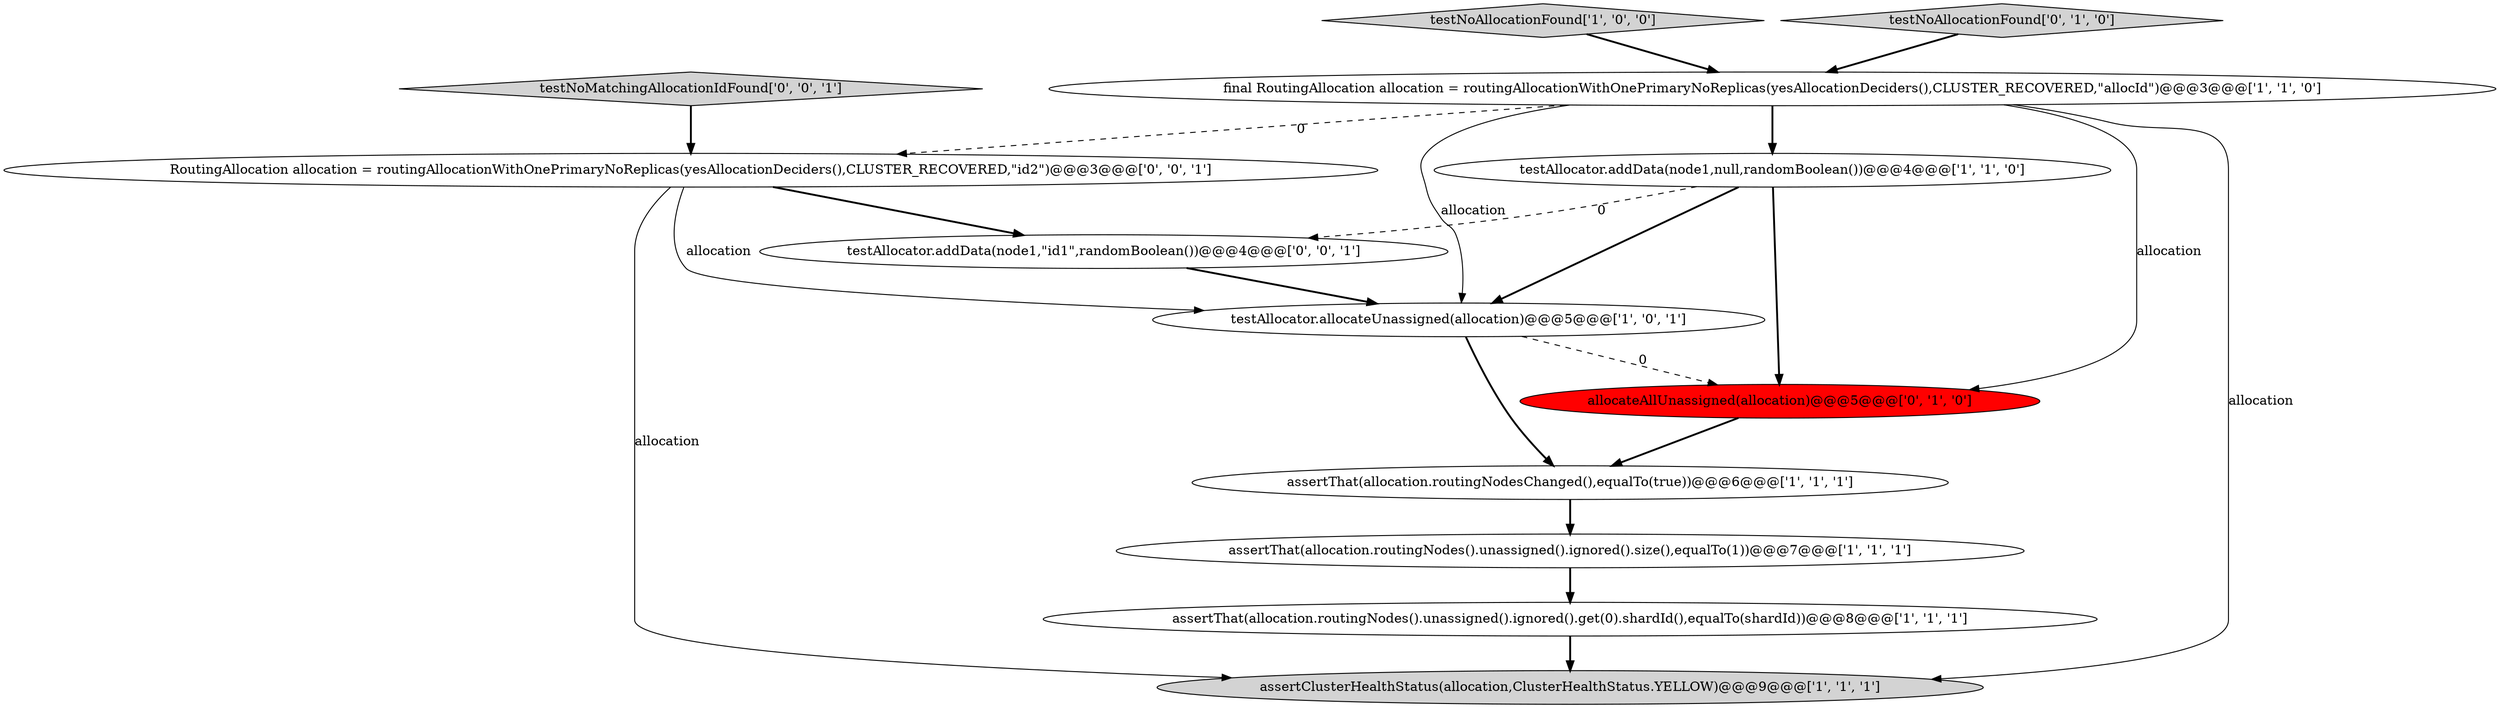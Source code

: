 digraph {
0 [style = filled, label = "testAllocator.addData(node1,null,randomBoolean())@@@4@@@['1', '1', '0']", fillcolor = white, shape = ellipse image = "AAA0AAABBB1BBB"];
2 [style = filled, label = "testNoAllocationFound['1', '0', '0']", fillcolor = lightgray, shape = diamond image = "AAA0AAABBB1BBB"];
11 [style = filled, label = "testNoMatchingAllocationIdFound['0', '0', '1']", fillcolor = lightgray, shape = diamond image = "AAA0AAABBB3BBB"];
3 [style = filled, label = "final RoutingAllocation allocation = routingAllocationWithOnePrimaryNoReplicas(yesAllocationDeciders(),CLUSTER_RECOVERED,\"allocId\")@@@3@@@['1', '1', '0']", fillcolor = white, shape = ellipse image = "AAA0AAABBB1BBB"];
12 [style = filled, label = "testAllocator.addData(node1,\"id1\",randomBoolean())@@@4@@@['0', '0', '1']", fillcolor = white, shape = ellipse image = "AAA0AAABBB3BBB"];
1 [style = filled, label = "assertThat(allocation.routingNodesChanged(),equalTo(true))@@@6@@@['1', '1', '1']", fillcolor = white, shape = ellipse image = "AAA0AAABBB1BBB"];
9 [style = filled, label = "testNoAllocationFound['0', '1', '0']", fillcolor = lightgray, shape = diamond image = "AAA0AAABBB2BBB"];
6 [style = filled, label = "testAllocator.allocateUnassigned(allocation)@@@5@@@['1', '0', '1']", fillcolor = white, shape = ellipse image = "AAA0AAABBB1BBB"];
10 [style = filled, label = "RoutingAllocation allocation = routingAllocationWithOnePrimaryNoReplicas(yesAllocationDeciders(),CLUSTER_RECOVERED,\"id2\")@@@3@@@['0', '0', '1']", fillcolor = white, shape = ellipse image = "AAA0AAABBB3BBB"];
5 [style = filled, label = "assertClusterHealthStatus(allocation,ClusterHealthStatus.YELLOW)@@@9@@@['1', '1', '1']", fillcolor = lightgray, shape = ellipse image = "AAA0AAABBB1BBB"];
4 [style = filled, label = "assertThat(allocation.routingNodes().unassigned().ignored().get(0).shardId(),equalTo(shardId))@@@8@@@['1', '1', '1']", fillcolor = white, shape = ellipse image = "AAA0AAABBB1BBB"];
7 [style = filled, label = "assertThat(allocation.routingNodes().unassigned().ignored().size(),equalTo(1))@@@7@@@['1', '1', '1']", fillcolor = white, shape = ellipse image = "AAA0AAABBB1BBB"];
8 [style = filled, label = "allocateAllUnassigned(allocation)@@@5@@@['0', '1', '0']", fillcolor = red, shape = ellipse image = "AAA1AAABBB2BBB"];
3->6 [style = solid, label="allocation"];
6->8 [style = dashed, label="0"];
0->6 [style = bold, label=""];
10->5 [style = solid, label="allocation"];
2->3 [style = bold, label=""];
7->4 [style = bold, label=""];
0->12 [style = dashed, label="0"];
12->6 [style = bold, label=""];
1->7 [style = bold, label=""];
3->0 [style = bold, label=""];
8->1 [style = bold, label=""];
6->1 [style = bold, label=""];
3->5 [style = solid, label="allocation"];
3->8 [style = solid, label="allocation"];
10->12 [style = bold, label=""];
11->10 [style = bold, label=""];
0->8 [style = bold, label=""];
10->6 [style = solid, label="allocation"];
9->3 [style = bold, label=""];
3->10 [style = dashed, label="0"];
4->5 [style = bold, label=""];
}
